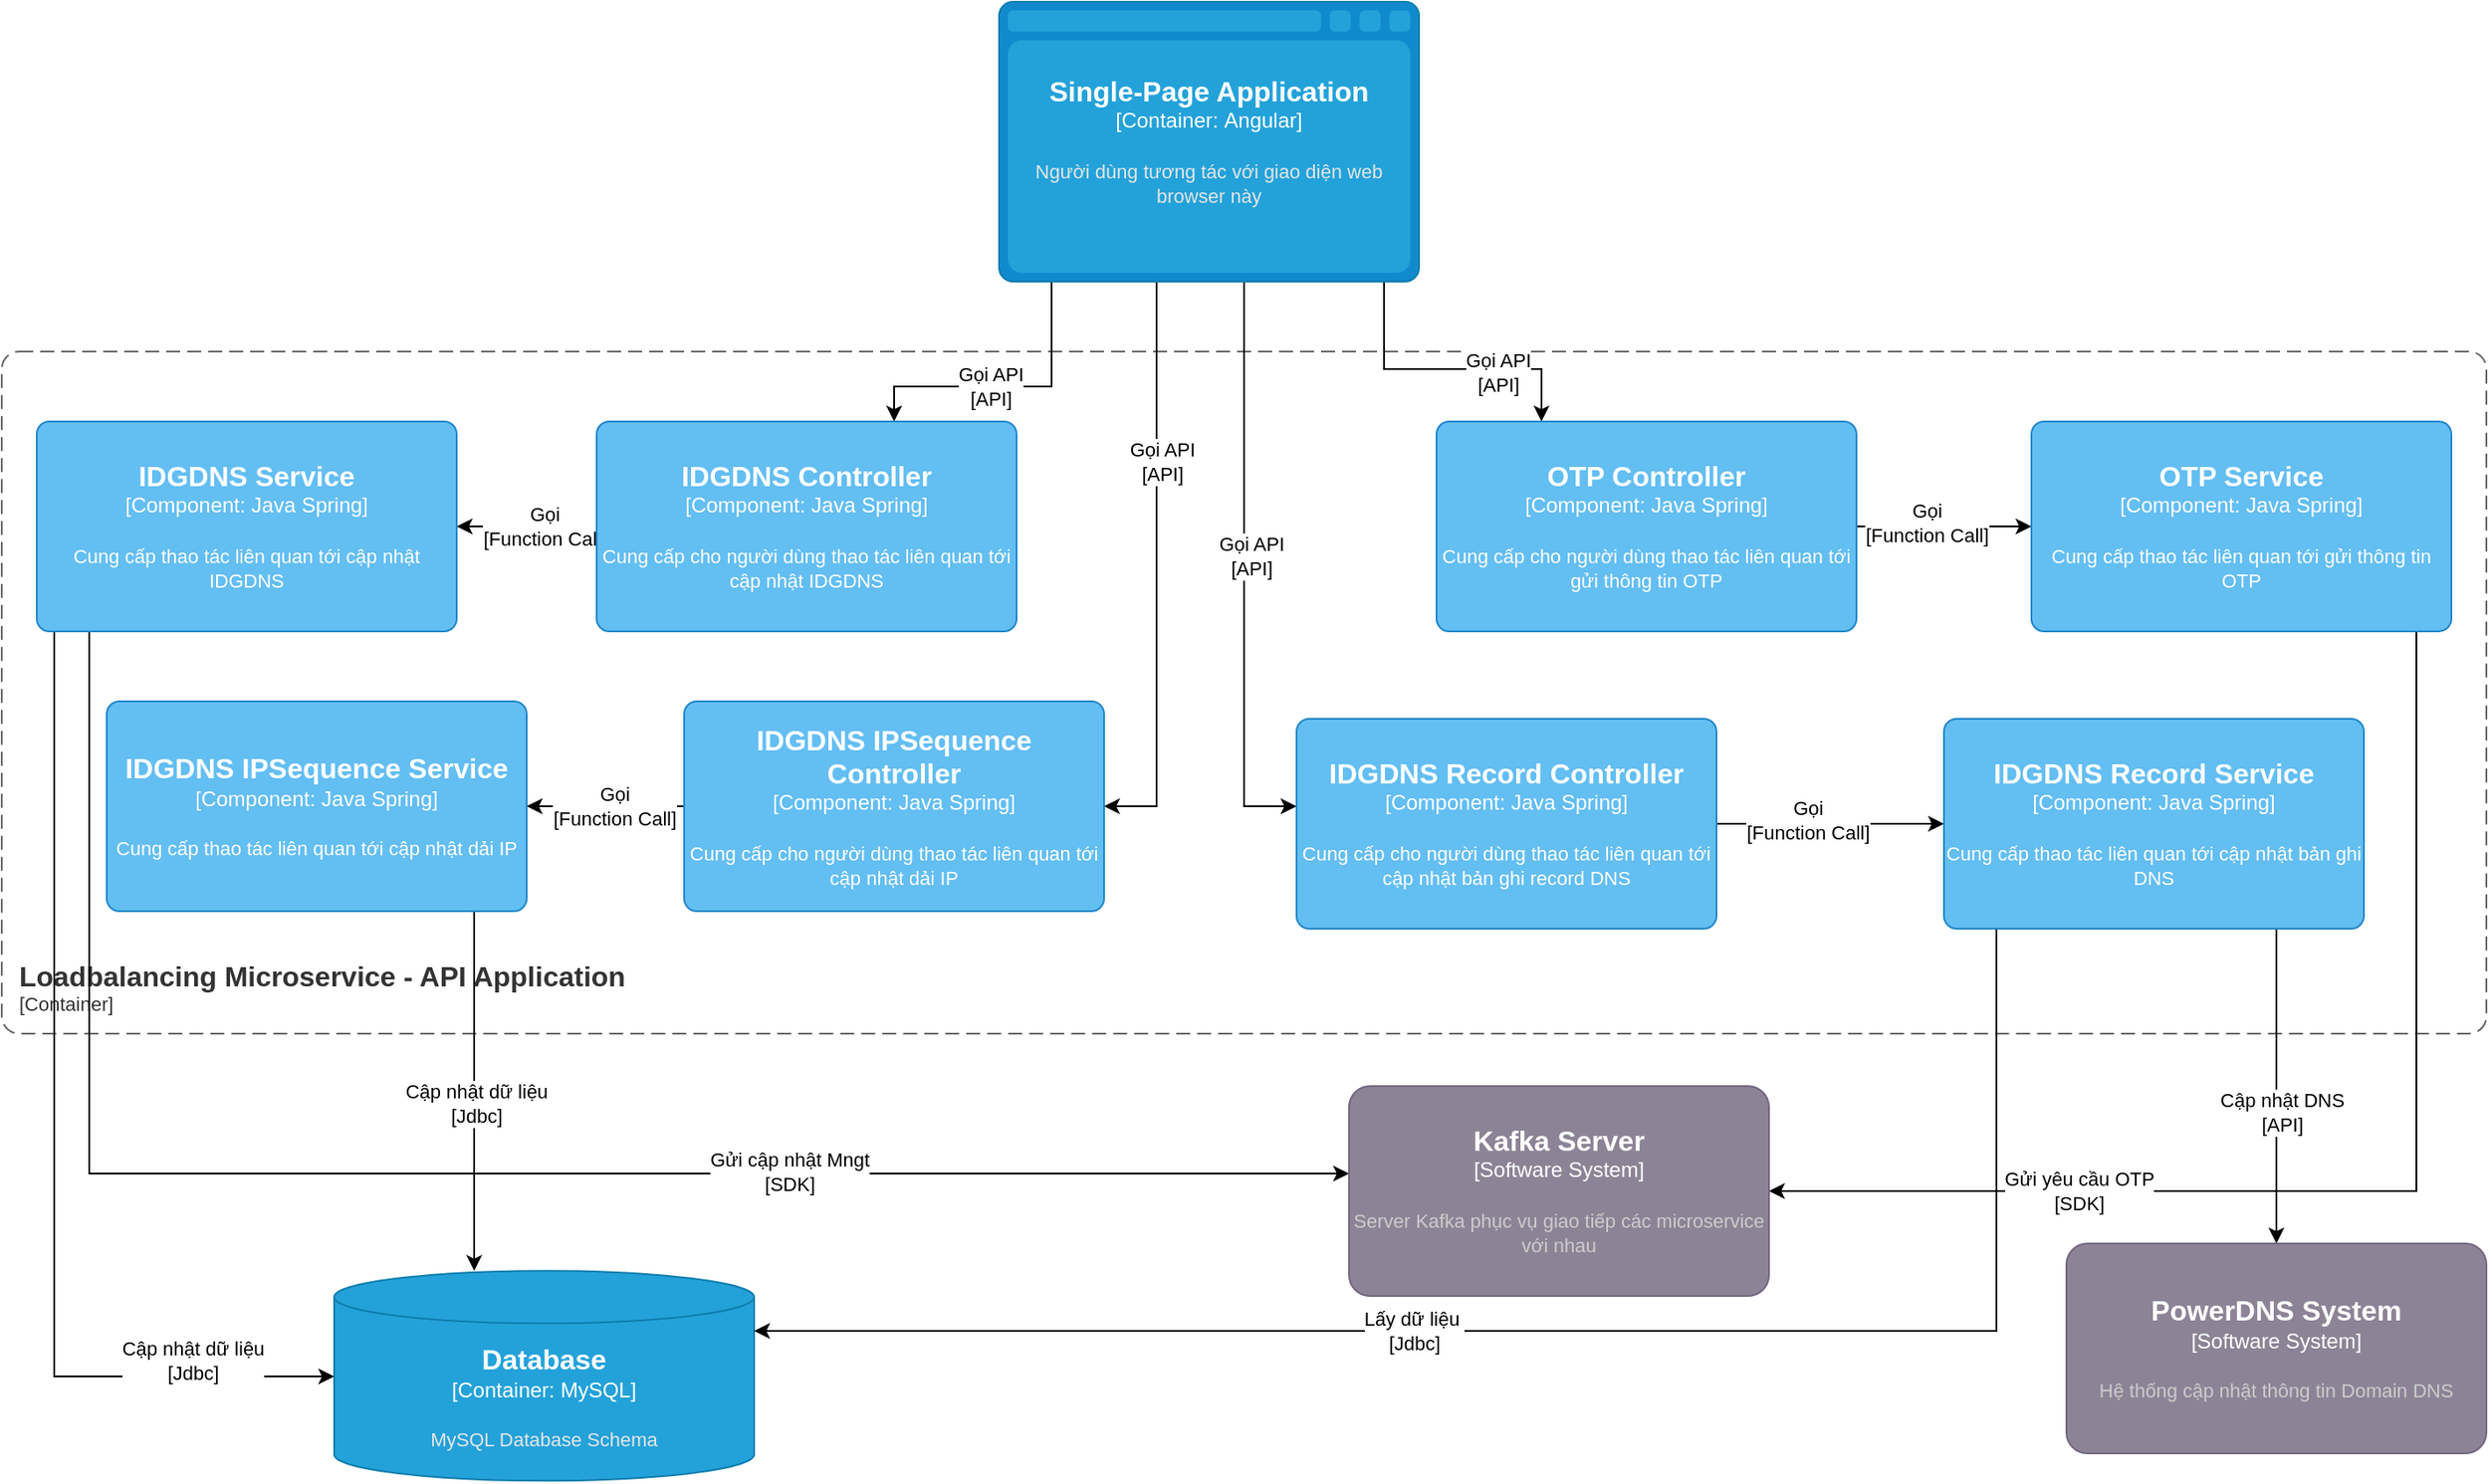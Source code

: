 <mxfile version="20.8.15" type="github">
  <diagram name="Page-1" id="rsl9G89QaUPg-7f5x0jN">
    <mxGraphModel dx="2331" dy="772" grid="1" gridSize="10" guides="1" tooltips="1" connect="1" arrows="1" fold="1" page="1" pageScale="1" pageWidth="850" pageHeight="1100" math="0" shadow="0">
      <root>
        <mxCell id="0" />
        <mxCell id="1" parent="0" />
        <object placeholders="1" c4Name="Loadbalancing Microservice - API Application" c4Type="ContainerScopeBoundary" c4Application="Container" label="&lt;font style=&quot;font-size: 16px&quot;&gt;&lt;b&gt;&lt;div style=&quot;text-align: left&quot;&gt;%c4Name%&lt;/div&gt;&lt;/b&gt;&lt;/font&gt;&lt;div style=&quot;text-align: left&quot;&gt;[%c4Application%]&lt;/div&gt;" id="DrNFj4W355u_10O5Wvxx-23">
          <mxCell style="rounded=1;fontSize=11;whiteSpace=wrap;html=1;dashed=1;arcSize=20;fillColor=none;strokeColor=#666666;fontColor=#333333;labelBackgroundColor=none;align=left;verticalAlign=bottom;labelBorderColor=none;spacingTop=0;spacing=10;dashPattern=8 4;metaEdit=1;rotatable=0;perimeter=rectanglePerimeter;noLabel=0;labelPadding=0;allowArrows=0;connectable=0;expand=0;recursiveResize=0;editable=1;pointerEvents=0;absoluteArcSize=1;points=[[0.25,0,0],[0.5,0,0],[0.75,0,0],[1,0.25,0],[1,0.5,0],[1,0.75,0],[0.75,1,0],[0.5,1,0],[0.25,1,0],[0,0.75,0],[0,0.5,0],[0,0.25,0]];" vertex="1" parent="1">
            <mxGeometry x="-190" y="390" width="1420" height="390" as="geometry" />
          </mxCell>
        </object>
        <mxCell id="DrNFj4W355u_10O5Wvxx-24" style="edgeStyle=orthogonalEdgeStyle;rounded=0;orthogonalLoop=1;jettySize=auto;html=1;" edge="1" parent="1" source="DrNFj4W355u_10O5Wvxx-32" target="DrNFj4W355u_10O5Wvxx-35">
          <mxGeometry relative="1" as="geometry">
            <Array as="points">
              <mxPoint x="410" y="410" />
              <mxPoint x="320" y="410" />
            </Array>
          </mxGeometry>
        </mxCell>
        <mxCell id="DrNFj4W355u_10O5Wvxx-25" value="Gọi API&lt;br style=&quot;border-color: var(--border-color);&quot;&gt;[API]" style="edgeLabel;html=1;align=center;verticalAlign=middle;resizable=0;points=[];" vertex="1" connectable="0" parent="DrNFj4W355u_10O5Wvxx-24">
          <mxGeometry x="0.119" relative="1" as="geometry">
            <mxPoint as="offset" />
          </mxGeometry>
        </mxCell>
        <mxCell id="DrNFj4W355u_10O5Wvxx-26" style="edgeStyle=orthogonalEdgeStyle;rounded=0;orthogonalLoop=1;jettySize=auto;html=1;" edge="1" parent="1" source="DrNFj4W355u_10O5Wvxx-32" target="DrNFj4W355u_10O5Wvxx-38">
          <mxGeometry relative="1" as="geometry">
            <Array as="points">
              <mxPoint x="600" y="400" />
              <mxPoint x="690" y="400" />
            </Array>
          </mxGeometry>
        </mxCell>
        <mxCell id="DrNFj4W355u_10O5Wvxx-27" value="Gọi API&lt;br style=&quot;border-color: var(--border-color);&quot;&gt;[API]" style="edgeLabel;html=1;align=center;verticalAlign=middle;resizable=0;points=[];" vertex="1" connectable="0" parent="DrNFj4W355u_10O5Wvxx-26">
          <mxGeometry x="0.352" y="-2" relative="1" as="geometry">
            <mxPoint as="offset" />
          </mxGeometry>
        </mxCell>
        <mxCell id="DrNFj4W355u_10O5Wvxx-28" style="edgeStyle=orthogonalEdgeStyle;rounded=0;orthogonalLoop=1;jettySize=auto;html=1;" edge="1" parent="1" source="DrNFj4W355u_10O5Wvxx-32" target="DrNFj4W355u_10O5Wvxx-51">
          <mxGeometry relative="1" as="geometry">
            <Array as="points">
              <mxPoint x="470" y="650" />
            </Array>
          </mxGeometry>
        </mxCell>
        <mxCell id="DrNFj4W355u_10O5Wvxx-29" value="Gọi API&lt;br style=&quot;border-color: var(--border-color);&quot;&gt;[API]" style="edgeLabel;html=1;align=center;verticalAlign=middle;resizable=0;points=[];" vertex="1" connectable="0" parent="DrNFj4W355u_10O5Wvxx-28">
          <mxGeometry x="-0.378" y="3" relative="1" as="geometry">
            <mxPoint as="offset" />
          </mxGeometry>
        </mxCell>
        <mxCell id="DrNFj4W355u_10O5Wvxx-30" style="edgeStyle=orthogonalEdgeStyle;rounded=0;orthogonalLoop=1;jettySize=auto;html=1;" edge="1" parent="1" source="DrNFj4W355u_10O5Wvxx-32" target="DrNFj4W355u_10O5Wvxx-57">
          <mxGeometry relative="1" as="geometry">
            <Array as="points">
              <mxPoint x="520" y="650" />
            </Array>
          </mxGeometry>
        </mxCell>
        <mxCell id="DrNFj4W355u_10O5Wvxx-31" value="Gọi API&lt;br style=&quot;border-color: var(--border-color);&quot;&gt;[API]" style="edgeLabel;html=1;align=center;verticalAlign=middle;resizable=0;points=[];" vertex="1" connectable="0" parent="DrNFj4W355u_10O5Wvxx-30">
          <mxGeometry x="-0.047" y="4" relative="1" as="geometry">
            <mxPoint as="offset" />
          </mxGeometry>
        </mxCell>
        <object placeholders="1" c4Type="Single-Page Application" c4Container="Container" c4Technology="Angular" c4Description="Người dùng tương tác với giao diện web browser này" label="&lt;font style=&quot;font-size: 16px&quot;&gt;&lt;b&gt;%c4Type%&lt;/b&gt;&lt;/font&gt;&lt;div&gt;[%c4Container%:&amp;nbsp;%c4Technology%]&lt;/div&gt;&lt;br&gt;&lt;div&gt;&lt;font style=&quot;font-size: 11px&quot;&gt;&lt;font color=&quot;#E6E6E6&quot;&gt;%c4Description%&lt;/font&gt;&lt;/div&gt;" id="DrNFj4W355u_10O5Wvxx-32">
          <mxCell style="shape=mxgraph.c4.webBrowserContainer2;whiteSpace=wrap;html=1;boundedLbl=1;rounded=0;labelBackgroundColor=none;strokeColor=#118ACD;fillColor=#23A2D9;strokeColor=#118ACD;strokeColor2=#0E7DAD;fontSize=12;fontColor=#ffffff;align=center;metaEdit=1;points=[[0.5,0,0],[1,0.25,0],[1,0.5,0],[1,0.75,0],[0.5,1,0],[0,0.75,0],[0,0.5,0],[0,0.25,0]];resizable=0;" vertex="1" parent="1">
            <mxGeometry x="380" y="190" width="240" height="160" as="geometry" />
          </mxCell>
        </object>
        <mxCell id="DrNFj4W355u_10O5Wvxx-33" style="edgeStyle=orthogonalEdgeStyle;rounded=0;orthogonalLoop=1;jettySize=auto;html=1;" edge="1" parent="1" source="DrNFj4W355u_10O5Wvxx-35" target="DrNFj4W355u_10O5Wvxx-44">
          <mxGeometry relative="1" as="geometry" />
        </mxCell>
        <mxCell id="DrNFj4W355u_10O5Wvxx-34" value="Gọi&lt;br&gt;[Function Call]" style="edgeLabel;html=1;align=center;verticalAlign=middle;resizable=0;points=[];" vertex="1" connectable="0" parent="DrNFj4W355u_10O5Wvxx-33">
          <mxGeometry x="0.18" y="2" relative="1" as="geometry">
            <mxPoint x="17" y="-2" as="offset" />
          </mxGeometry>
        </mxCell>
        <object placeholders="1" c4Name="IDGDNS Controller" c4Type="Component" c4Technology="Java Spring" c4Description="Cung cấp cho người dùng thao tác liên quan tới cập nhật IDGDNS" label="&lt;font style=&quot;font-size: 16px&quot;&gt;&lt;b&gt;%c4Name%&lt;/b&gt;&lt;/font&gt;&lt;div&gt;[%c4Type%: %c4Technology%]&lt;/div&gt;&lt;br&gt;&lt;div&gt;&lt;font style=&quot;font-size: 11px&quot;&gt;%c4Description%&lt;/font&gt;&lt;/div&gt;" id="DrNFj4W355u_10O5Wvxx-35">
          <mxCell style="rounded=1;whiteSpace=wrap;html=1;labelBackgroundColor=none;fillColor=#63BEF2;fontColor=#ffffff;align=center;arcSize=6;strokeColor=#2086C9;metaEdit=1;resizable=0;points=[[0.25,0,0],[0.5,0,0],[0.75,0,0],[1,0.25,0],[1,0.5,0],[1,0.75,0],[0.75,1,0],[0.5,1,0],[0.25,1,0],[0,0.75,0],[0,0.5,0],[0,0.25,0]];" vertex="1" parent="1">
            <mxGeometry x="150" y="430" width="240" height="120" as="geometry" />
          </mxCell>
        </object>
        <mxCell id="DrNFj4W355u_10O5Wvxx-36" style="edgeStyle=orthogonalEdgeStyle;rounded=0;orthogonalLoop=1;jettySize=auto;html=1;" edge="1" parent="1" source="DrNFj4W355u_10O5Wvxx-38" target="DrNFj4W355u_10O5Wvxx-47">
          <mxGeometry relative="1" as="geometry" />
        </mxCell>
        <mxCell id="DrNFj4W355u_10O5Wvxx-37" value="Gọi&lt;br style=&quot;border-color: var(--border-color);&quot;&gt;[Function Call]" style="edgeLabel;html=1;align=center;verticalAlign=middle;resizable=0;points=[];" vertex="1" connectable="0" parent="DrNFj4W355u_10O5Wvxx-36">
          <mxGeometry x="-0.201" y="2" relative="1" as="geometry">
            <mxPoint as="offset" />
          </mxGeometry>
        </mxCell>
        <object placeholders="1" c4Name="OTP Controller" c4Type="Component" c4Technology="Java Spring" c4Description="Cung cấp cho người dùng thao tác liên quan tới gửi thông tin OTP" label="&lt;font style=&quot;font-size: 16px&quot;&gt;&lt;b&gt;%c4Name%&lt;/b&gt;&lt;/font&gt;&lt;div&gt;[%c4Type%: %c4Technology%]&lt;/div&gt;&lt;br&gt;&lt;div&gt;&lt;font style=&quot;font-size: 11px&quot;&gt;%c4Description%&lt;/font&gt;&lt;/div&gt;" id="DrNFj4W355u_10O5Wvxx-38">
          <mxCell style="rounded=1;whiteSpace=wrap;html=1;labelBackgroundColor=none;fillColor=#63BEF2;fontColor=#ffffff;align=center;arcSize=6;strokeColor=#2086C9;metaEdit=1;resizable=0;points=[[0.25,0,0],[0.5,0,0],[0.75,0,0],[1,0.25,0],[1,0.5,0],[1,0.75,0],[0.75,1,0],[0.5,1,0],[0.25,1,0],[0,0.75,0],[0,0.5,0],[0,0.25,0]];" vertex="1" parent="1">
            <mxGeometry x="630" y="430" width="240" height="120" as="geometry" />
          </mxCell>
        </object>
        <object placeholders="1" c4Type="Database" c4Container="Container" c4Technology="MySQL" c4Description="MySQL Database Schema" label="&lt;font style=&quot;font-size: 16px&quot;&gt;&lt;b&gt;%c4Type%&lt;/b&gt;&lt;/font&gt;&lt;div&gt;[%c4Container%:&amp;nbsp;%c4Technology%]&lt;/div&gt;&lt;br&gt;&lt;div&gt;&lt;font style=&quot;font-size: 11px&quot;&gt;&lt;font color=&quot;#E6E6E6&quot;&gt;%c4Description%&lt;/font&gt;&lt;/div&gt;" id="DrNFj4W355u_10O5Wvxx-39">
          <mxCell style="shape=cylinder3;size=15;whiteSpace=wrap;html=1;boundedLbl=1;rounded=0;labelBackgroundColor=none;fillColor=#23A2D9;fontSize=12;fontColor=#ffffff;align=center;strokeColor=#0E7DAD;metaEdit=1;points=[[0.5,0,0],[1,0.25,0],[1,0.5,0],[1,0.75,0],[0.5,1,0],[0,0.75,0],[0,0.5,0],[0,0.25,0]];resizable=0;" vertex="1" parent="1">
            <mxGeometry y="915.65" width="240" height="120" as="geometry" />
          </mxCell>
        </object>
        <mxCell id="DrNFj4W355u_10O5Wvxx-40" style="edgeStyle=orthogonalEdgeStyle;rounded=0;orthogonalLoop=1;jettySize=auto;html=1;" edge="1" parent="1" source="DrNFj4W355u_10O5Wvxx-44" target="DrNFj4W355u_10O5Wvxx-39">
          <mxGeometry relative="1" as="geometry">
            <Array as="points">
              <mxPoint x="-160" y="976" />
            </Array>
          </mxGeometry>
        </mxCell>
        <mxCell id="DrNFj4W355u_10O5Wvxx-41" value="Cập nhật dữ liệu&lt;br style=&quot;border-color: var(--border-color);&quot;&gt;[Jdbc]" style="edgeLabel;html=1;align=center;verticalAlign=middle;resizable=0;points=[];" vertex="1" connectable="0" parent="DrNFj4W355u_10O5Wvxx-40">
          <mxGeometry x="0.666" y="-1" relative="1" as="geometry">
            <mxPoint x="17" y="-10" as="offset" />
          </mxGeometry>
        </mxCell>
        <mxCell id="DrNFj4W355u_10O5Wvxx-42" style="edgeStyle=orthogonalEdgeStyle;rounded=0;orthogonalLoop=1;jettySize=auto;html=1;" edge="1" parent="1" source="DrNFj4W355u_10O5Wvxx-44" target="DrNFj4W355u_10O5Wvxx-48">
          <mxGeometry relative="1" as="geometry">
            <Array as="points">
              <mxPoint x="-140" y="860" />
            </Array>
          </mxGeometry>
        </mxCell>
        <mxCell id="DrNFj4W355u_10O5Wvxx-43" value="Gửi cập nhật Mngt&lt;br&gt;[SDK]" style="edgeLabel;html=1;align=center;verticalAlign=middle;resizable=0;points=[];" vertex="1" connectable="0" parent="DrNFj4W355u_10O5Wvxx-42">
          <mxGeometry x="0.379" y="1" relative="1" as="geometry">
            <mxPoint as="offset" />
          </mxGeometry>
        </mxCell>
        <object placeholders="1" c4Name="IDGDNS Service" c4Type="Component" c4Technology="Java Spring" c4Description="Cung cấp thao tác liên quan tới cập nhật IDGDNS" label="&lt;font style=&quot;font-size: 16px&quot;&gt;&lt;b&gt;%c4Name%&lt;/b&gt;&lt;/font&gt;&lt;div&gt;[%c4Type%: %c4Technology%]&lt;/div&gt;&lt;br&gt;&lt;div&gt;&lt;font style=&quot;font-size: 11px&quot;&gt;%c4Description%&lt;/font&gt;&lt;/div&gt;" id="DrNFj4W355u_10O5Wvxx-44">
          <mxCell style="rounded=1;whiteSpace=wrap;html=1;labelBackgroundColor=none;fillColor=#63BEF2;fontColor=#ffffff;align=center;arcSize=6;strokeColor=#2086C9;metaEdit=1;resizable=0;points=[[0.25,0,0],[0.5,0,0],[0.75,0,0],[1,0.25,0],[1,0.5,0],[1,0.75,0],[0.75,1,0],[0.5,1,0],[0.25,1,0],[0,0.75,0],[0,0.5,0],[0,0.25,0]];" vertex="1" parent="1">
            <mxGeometry x="-170" y="430" width="240" height="120" as="geometry" />
          </mxCell>
        </object>
        <mxCell id="DrNFj4W355u_10O5Wvxx-45" style="edgeStyle=orthogonalEdgeStyle;rounded=0;orthogonalLoop=1;jettySize=auto;html=1;" edge="1" parent="1" source="DrNFj4W355u_10O5Wvxx-47" target="DrNFj4W355u_10O5Wvxx-48">
          <mxGeometry relative="1" as="geometry">
            <Array as="points">
              <mxPoint x="1190" y="870" />
            </Array>
          </mxGeometry>
        </mxCell>
        <mxCell id="DrNFj4W355u_10O5Wvxx-46" value="Gửi yêu cầu OTP&lt;br&gt;[SDK]" style="edgeLabel;html=1;align=center;verticalAlign=middle;resizable=0;points=[];" vertex="1" connectable="0" parent="DrNFj4W355u_10O5Wvxx-45">
          <mxGeometry x="0.488" relative="1" as="geometry">
            <mxPoint as="offset" />
          </mxGeometry>
        </mxCell>
        <object placeholders="1" c4Name="OTP Service" c4Type="Component" c4Technology="Java Spring" c4Description="Cung cấp thao tác liên quan tới gửi thông tin OTP" label="&lt;font style=&quot;font-size: 16px&quot;&gt;&lt;b&gt;%c4Name%&lt;/b&gt;&lt;/font&gt;&lt;div&gt;[%c4Type%: %c4Technology%]&lt;/div&gt;&lt;br&gt;&lt;div&gt;&lt;font style=&quot;font-size: 11px&quot;&gt;%c4Description%&lt;/font&gt;&lt;/div&gt;" id="DrNFj4W355u_10O5Wvxx-47">
          <mxCell style="rounded=1;whiteSpace=wrap;html=1;labelBackgroundColor=none;fillColor=#63BEF2;fontColor=#ffffff;align=center;arcSize=6;strokeColor=#2086C9;metaEdit=1;resizable=0;points=[[0.25,0,0],[0.5,0,0],[0.75,0,0],[1,0.25,0],[1,0.5,0],[1,0.75,0],[0.75,1,0],[0.5,1,0],[0.25,1,0],[0,0.75,0],[0,0.5,0],[0,0.25,0]];" vertex="1" parent="1">
            <mxGeometry x="970" y="430" width="240" height="120" as="geometry" />
          </mxCell>
        </object>
        <object placeholders="1" c4Name="Kafka Server" c4Type="Software System" c4Description="Server Kafka phục vụ giao tiếp các microservice với nhau" label="&lt;font style=&quot;font-size: 16px&quot;&gt;&lt;b&gt;%c4Name%&lt;/b&gt;&lt;/font&gt;&lt;div&gt;[%c4Type%]&lt;/div&gt;&lt;br&gt;&lt;div&gt;&lt;font style=&quot;font-size: 11px&quot;&gt;&lt;font color=&quot;#cccccc&quot;&gt;%c4Description%&lt;/font&gt;&lt;/div&gt;" id="DrNFj4W355u_10O5Wvxx-48">
          <mxCell style="rounded=1;whiteSpace=wrap;html=1;labelBackgroundColor=none;fillColor=#8C8496;fontColor=#ffffff;align=center;arcSize=10;strokeColor=#736782;metaEdit=1;resizable=0;points=[[0.25,0,0],[0.5,0,0],[0.75,0,0],[1,0.25,0],[1,0.5,0],[1,0.75,0],[0.75,1,0],[0.5,1,0],[0.25,1,0],[0,0.75,0],[0,0.5,0],[0,0.25,0]];" vertex="1" parent="1">
            <mxGeometry x="580" y="810.0" width="240" height="120" as="geometry" />
          </mxCell>
        </object>
        <mxCell id="DrNFj4W355u_10O5Wvxx-49" style="edgeStyle=orthogonalEdgeStyle;rounded=0;orthogonalLoop=1;jettySize=auto;html=1;" edge="1" parent="1" source="DrNFj4W355u_10O5Wvxx-51" target="DrNFj4W355u_10O5Wvxx-54">
          <mxGeometry relative="1" as="geometry" />
        </mxCell>
        <mxCell id="DrNFj4W355u_10O5Wvxx-50" value="Gọi&lt;br&gt;[Function Call]" style="edgeLabel;html=1;align=center;verticalAlign=middle;resizable=0;points=[];" vertex="1" connectable="0" parent="DrNFj4W355u_10O5Wvxx-49">
          <mxGeometry x="0.18" y="2" relative="1" as="geometry">
            <mxPoint x="13" y="-2" as="offset" />
          </mxGeometry>
        </mxCell>
        <object placeholders="1" c4Name="IDGDNS IPSequence Controller" c4Type="Component" c4Technology="Java Spring" c4Description="Cung cấp cho người dùng thao tác liên quan tới cập nhật dải IP" label="&lt;font style=&quot;font-size: 16px&quot;&gt;&lt;b&gt;%c4Name%&lt;/b&gt;&lt;/font&gt;&lt;div&gt;[%c4Type%: %c4Technology%]&lt;/div&gt;&lt;br&gt;&lt;div&gt;&lt;font style=&quot;font-size: 11px&quot;&gt;%c4Description%&lt;/font&gt;&lt;/div&gt;" id="DrNFj4W355u_10O5Wvxx-51">
          <mxCell style="rounded=1;whiteSpace=wrap;html=1;labelBackgroundColor=none;fillColor=#63BEF2;fontColor=#ffffff;align=center;arcSize=6;strokeColor=#2086C9;metaEdit=1;resizable=0;points=[[0.25,0,0],[0.5,0,0],[0.75,0,0],[1,0.25,0],[1,0.5,0],[1,0.75,0],[0.75,1,0],[0.5,1,0],[0.25,1,0],[0,0.75,0],[0,0.5,0],[0,0.25,0]];" vertex="1" parent="1">
            <mxGeometry x="200" y="590" width="240" height="120" as="geometry" />
          </mxCell>
        </object>
        <mxCell id="DrNFj4W355u_10O5Wvxx-52" style="edgeStyle=orthogonalEdgeStyle;rounded=0;orthogonalLoop=1;jettySize=auto;html=1;" edge="1" parent="1" source="DrNFj4W355u_10O5Wvxx-54" target="DrNFj4W355u_10O5Wvxx-39">
          <mxGeometry relative="1" as="geometry">
            <mxPoint x="-10" y="840" as="targetPoint" />
            <Array as="points">
              <mxPoint x="80" y="810" />
              <mxPoint x="80" y="810" />
            </Array>
          </mxGeometry>
        </mxCell>
        <mxCell id="DrNFj4W355u_10O5Wvxx-53" value="Cập nhật dữ liệu&lt;br&gt;[Jdbc]" style="edgeLabel;html=1;align=center;verticalAlign=middle;resizable=0;points=[];" vertex="1" connectable="0" parent="DrNFj4W355u_10O5Wvxx-52">
          <mxGeometry x="0.29" y="1" relative="1" as="geometry">
            <mxPoint y="-23" as="offset" />
          </mxGeometry>
        </mxCell>
        <object placeholders="1" c4Name="IDGDNS IPSequence Service" c4Type="Component" c4Technology="Java Spring" c4Description="Cung cấp thao tác liên quan tới cập nhật dải IP" label="&lt;font style=&quot;font-size: 16px&quot;&gt;&lt;b&gt;%c4Name%&lt;/b&gt;&lt;/font&gt;&lt;div&gt;[%c4Type%: %c4Technology%]&lt;/div&gt;&lt;br&gt;&lt;div&gt;&lt;font style=&quot;font-size: 11px&quot;&gt;%c4Description%&lt;/font&gt;&lt;/div&gt;" id="DrNFj4W355u_10O5Wvxx-54">
          <mxCell style="rounded=1;whiteSpace=wrap;html=1;labelBackgroundColor=none;fillColor=#63BEF2;fontColor=#ffffff;align=center;arcSize=6;strokeColor=#2086C9;metaEdit=1;resizable=0;points=[[0.25,0,0],[0.5,0,0],[0.75,0,0],[1,0.25,0],[1,0.5,0],[1,0.75,0],[0.75,1,0],[0.5,1,0],[0.25,1,0],[0,0.75,0],[0,0.5,0],[0,0.25,0]];" vertex="1" parent="1">
            <mxGeometry x="-130" y="590" width="240" height="120" as="geometry" />
          </mxCell>
        </object>
        <mxCell id="DrNFj4W355u_10O5Wvxx-55" style="edgeStyle=orthogonalEdgeStyle;rounded=0;orthogonalLoop=1;jettySize=auto;html=1;" edge="1" parent="1" source="DrNFj4W355u_10O5Wvxx-57" target="DrNFj4W355u_10O5Wvxx-60">
          <mxGeometry relative="1" as="geometry" />
        </mxCell>
        <mxCell id="DrNFj4W355u_10O5Wvxx-56" value="Gọi&lt;br style=&quot;border-color: var(--border-color);&quot;&gt;[Function Call]" style="edgeLabel;html=1;align=center;verticalAlign=middle;resizable=0;points=[];" vertex="1" connectable="0" parent="DrNFj4W355u_10O5Wvxx-55">
          <mxGeometry x="-0.201" y="2" relative="1" as="geometry">
            <mxPoint as="offset" />
          </mxGeometry>
        </mxCell>
        <object placeholders="1" c4Name="IDGDNS Record Controller" c4Type="Component" c4Technology="Java Spring" c4Description="Cung cấp cho người dùng thao tác liên quan tới cập nhật bản ghi record DNS" label="&lt;font style=&quot;font-size: 16px&quot;&gt;&lt;b&gt;%c4Name%&lt;/b&gt;&lt;/font&gt;&lt;div&gt;[%c4Type%: %c4Technology%]&lt;/div&gt;&lt;br&gt;&lt;div&gt;&lt;font style=&quot;font-size: 11px&quot;&gt;%c4Description%&lt;/font&gt;&lt;/div&gt;" id="DrNFj4W355u_10O5Wvxx-57">
          <mxCell style="rounded=1;whiteSpace=wrap;html=1;labelBackgroundColor=none;fillColor=#63BEF2;fontColor=#ffffff;align=center;arcSize=6;strokeColor=#2086C9;metaEdit=1;resizable=0;points=[[0.25,0,0],[0.5,0,0],[0.75,0,0],[1,0.25,0],[1,0.5,0],[1,0.75,0],[0.75,1,0],[0.5,1,0],[0.25,1,0],[0,0.75,0],[0,0.5,0],[0,0.25,0]];" vertex="1" parent="1">
            <mxGeometry x="550" y="600" width="240" height="120" as="geometry" />
          </mxCell>
        </object>
        <mxCell id="DrNFj4W355u_10O5Wvxx-58" style="edgeStyle=orthogonalEdgeStyle;rounded=0;orthogonalLoop=1;jettySize=auto;html=1;" edge="1" parent="1" source="DrNFj4W355u_10O5Wvxx-60" target="DrNFj4W355u_10O5Wvxx-39">
          <mxGeometry relative="1" as="geometry">
            <Array as="points">
              <mxPoint x="950" y="950" />
            </Array>
          </mxGeometry>
        </mxCell>
        <mxCell id="DrNFj4W355u_10O5Wvxx-59" value="Lấy dữ liệu&amp;nbsp;&lt;br&gt;[Jdbc]" style="edgeLabel;html=1;align=center;verticalAlign=middle;resizable=0;points=[];" vertex="1" connectable="0" parent="DrNFj4W355u_10O5Wvxx-58">
          <mxGeometry x="0.198" relative="1" as="geometry">
            <mxPoint as="offset" />
          </mxGeometry>
        </mxCell>
        <mxCell id="DrNFj4W355u_10O5Wvxx-62" style="edgeStyle=orthogonalEdgeStyle;rounded=0;orthogonalLoop=1;jettySize=auto;html=1;" edge="1" parent="1" source="DrNFj4W355u_10O5Wvxx-60" target="DrNFj4W355u_10O5Wvxx-61">
          <mxGeometry relative="1" as="geometry">
            <Array as="points">
              <mxPoint x="1110" y="760" />
              <mxPoint x="1110" y="760" />
            </Array>
          </mxGeometry>
        </mxCell>
        <mxCell id="DrNFj4W355u_10O5Wvxx-63" value="Cập nhật DNS&lt;br&gt;[API]" style="edgeLabel;html=1;align=center;verticalAlign=middle;resizable=0;points=[];" vertex="1" connectable="0" parent="DrNFj4W355u_10O5Wvxx-62">
          <mxGeometry x="0.156" y="3" relative="1" as="geometry">
            <mxPoint y="1" as="offset" />
          </mxGeometry>
        </mxCell>
        <object placeholders="1" c4Name="IDGDNS Record Service" c4Type="Component" c4Technology="Java Spring" c4Description="Cung cấp thao tác liên quan tới cập nhật bản ghi DNS" label="&lt;font style=&quot;font-size: 16px&quot;&gt;&lt;b&gt;%c4Name%&lt;/b&gt;&lt;/font&gt;&lt;div&gt;[%c4Type%: %c4Technology%]&lt;/div&gt;&lt;br&gt;&lt;div&gt;&lt;font style=&quot;font-size: 11px&quot;&gt;%c4Description%&lt;/font&gt;&lt;/div&gt;" id="DrNFj4W355u_10O5Wvxx-60">
          <mxCell style="rounded=1;whiteSpace=wrap;html=1;labelBackgroundColor=none;fillColor=#63BEF2;fontColor=#ffffff;align=center;arcSize=6;strokeColor=#2086C9;metaEdit=1;resizable=0;points=[[0.25,0,0],[0.5,0,0],[0.75,0,0],[1,0.25,0],[1,0.5,0],[1,0.75,0],[0.75,1,0],[0.5,1,0],[0.25,1,0],[0,0.75,0],[0,0.5,0],[0,0.25,0]];" vertex="1" parent="1">
            <mxGeometry x="920" y="600" width="240" height="120" as="geometry" />
          </mxCell>
        </object>
        <object placeholders="1" c4Name="PowerDNS System" c4Type="Software System" c4Description="Hệ thống cập nhật thông tin Domain DNS" label="&lt;font style=&quot;font-size: 16px&quot;&gt;&lt;b&gt;%c4Name%&lt;/b&gt;&lt;/font&gt;&lt;div&gt;[%c4Type%]&lt;/div&gt;&lt;br&gt;&lt;div&gt;&lt;font style=&quot;font-size: 11px&quot;&gt;&lt;font color=&quot;#cccccc&quot;&gt;%c4Description%&lt;/font&gt;&lt;/div&gt;" id="DrNFj4W355u_10O5Wvxx-61">
          <mxCell style="rounded=1;whiteSpace=wrap;html=1;labelBackgroundColor=none;fillColor=#8C8496;fontColor=#ffffff;align=center;arcSize=10;strokeColor=#736782;metaEdit=1;resizable=0;points=[[0.25,0,0],[0.5,0,0],[0.75,0,0],[1,0.25,0],[1,0.5,0],[1,0.75,0],[0.75,1,0],[0.5,1,0],[0.25,1,0],[0,0.75,0],[0,0.5,0],[0,0.25,0]];" vertex="1" parent="1">
            <mxGeometry x="990" y="900" width="240" height="120" as="geometry" />
          </mxCell>
        </object>
      </root>
    </mxGraphModel>
  </diagram>
</mxfile>
